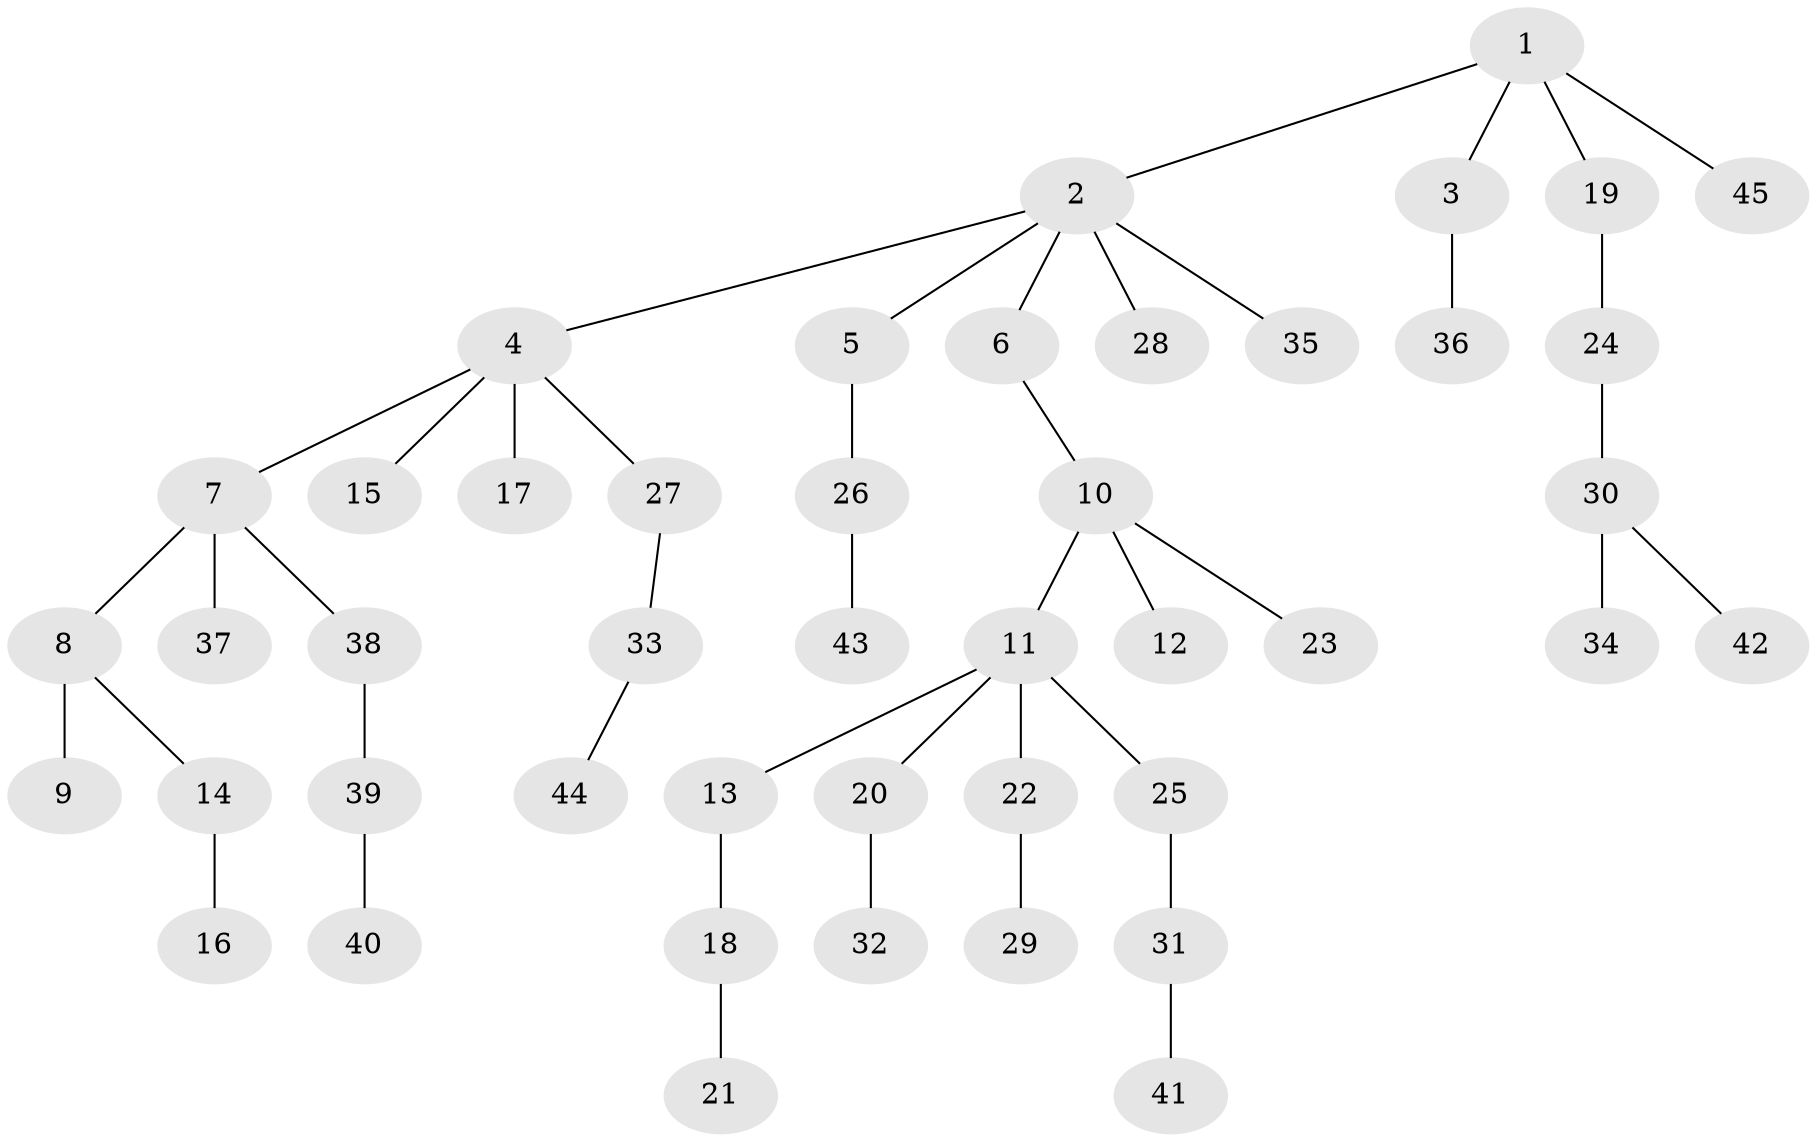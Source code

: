 // original degree distribution, {6: 0.013422818791946308, 7: 0.013422818791946308, 4: 0.06040268456375839, 9: 0.013422818791946308, 3: 0.11409395973154363, 5: 0.013422818791946308, 2: 0.2684563758389262, 1: 0.5033557046979866}
// Generated by graph-tools (version 1.1) at 2025/51/03/04/25 22:51:56]
// undirected, 45 vertices, 44 edges
graph export_dot {
  node [color=gray90,style=filled];
  1;
  2;
  3;
  4;
  5;
  6;
  7;
  8;
  9;
  10;
  11;
  12;
  13;
  14;
  15;
  16;
  17;
  18;
  19;
  20;
  21;
  22;
  23;
  24;
  25;
  26;
  27;
  28;
  29;
  30;
  31;
  32;
  33;
  34;
  35;
  36;
  37;
  38;
  39;
  40;
  41;
  42;
  43;
  44;
  45;
  1 -- 2 [weight=1.0];
  1 -- 3 [weight=1.0];
  1 -- 19 [weight=1.0];
  1 -- 45 [weight=1.0];
  2 -- 4 [weight=1.0];
  2 -- 5 [weight=1.0];
  2 -- 6 [weight=1.0];
  2 -- 28 [weight=1.0];
  2 -- 35 [weight=1.0];
  3 -- 36 [weight=1.0];
  4 -- 7 [weight=1.0];
  4 -- 15 [weight=1.0];
  4 -- 17 [weight=3.0];
  4 -- 27 [weight=1.0];
  5 -- 26 [weight=1.0];
  6 -- 10 [weight=1.0];
  7 -- 8 [weight=1.0];
  7 -- 37 [weight=1.0];
  7 -- 38 [weight=1.0];
  8 -- 9 [weight=3.0];
  8 -- 14 [weight=1.0];
  10 -- 11 [weight=1.0];
  10 -- 12 [weight=1.0];
  10 -- 23 [weight=1.0];
  11 -- 13 [weight=1.0];
  11 -- 20 [weight=1.0];
  11 -- 22 [weight=1.0];
  11 -- 25 [weight=3.0];
  13 -- 18 [weight=1.0];
  14 -- 16 [weight=1.0];
  18 -- 21 [weight=1.0];
  19 -- 24 [weight=1.0];
  20 -- 32 [weight=2.0];
  22 -- 29 [weight=1.0];
  24 -- 30 [weight=1.0];
  25 -- 31 [weight=1.0];
  26 -- 43 [weight=1.0];
  27 -- 33 [weight=1.0];
  30 -- 34 [weight=3.0];
  30 -- 42 [weight=1.0];
  31 -- 41 [weight=1.0];
  33 -- 44 [weight=1.0];
  38 -- 39 [weight=1.0];
  39 -- 40 [weight=2.0];
}
